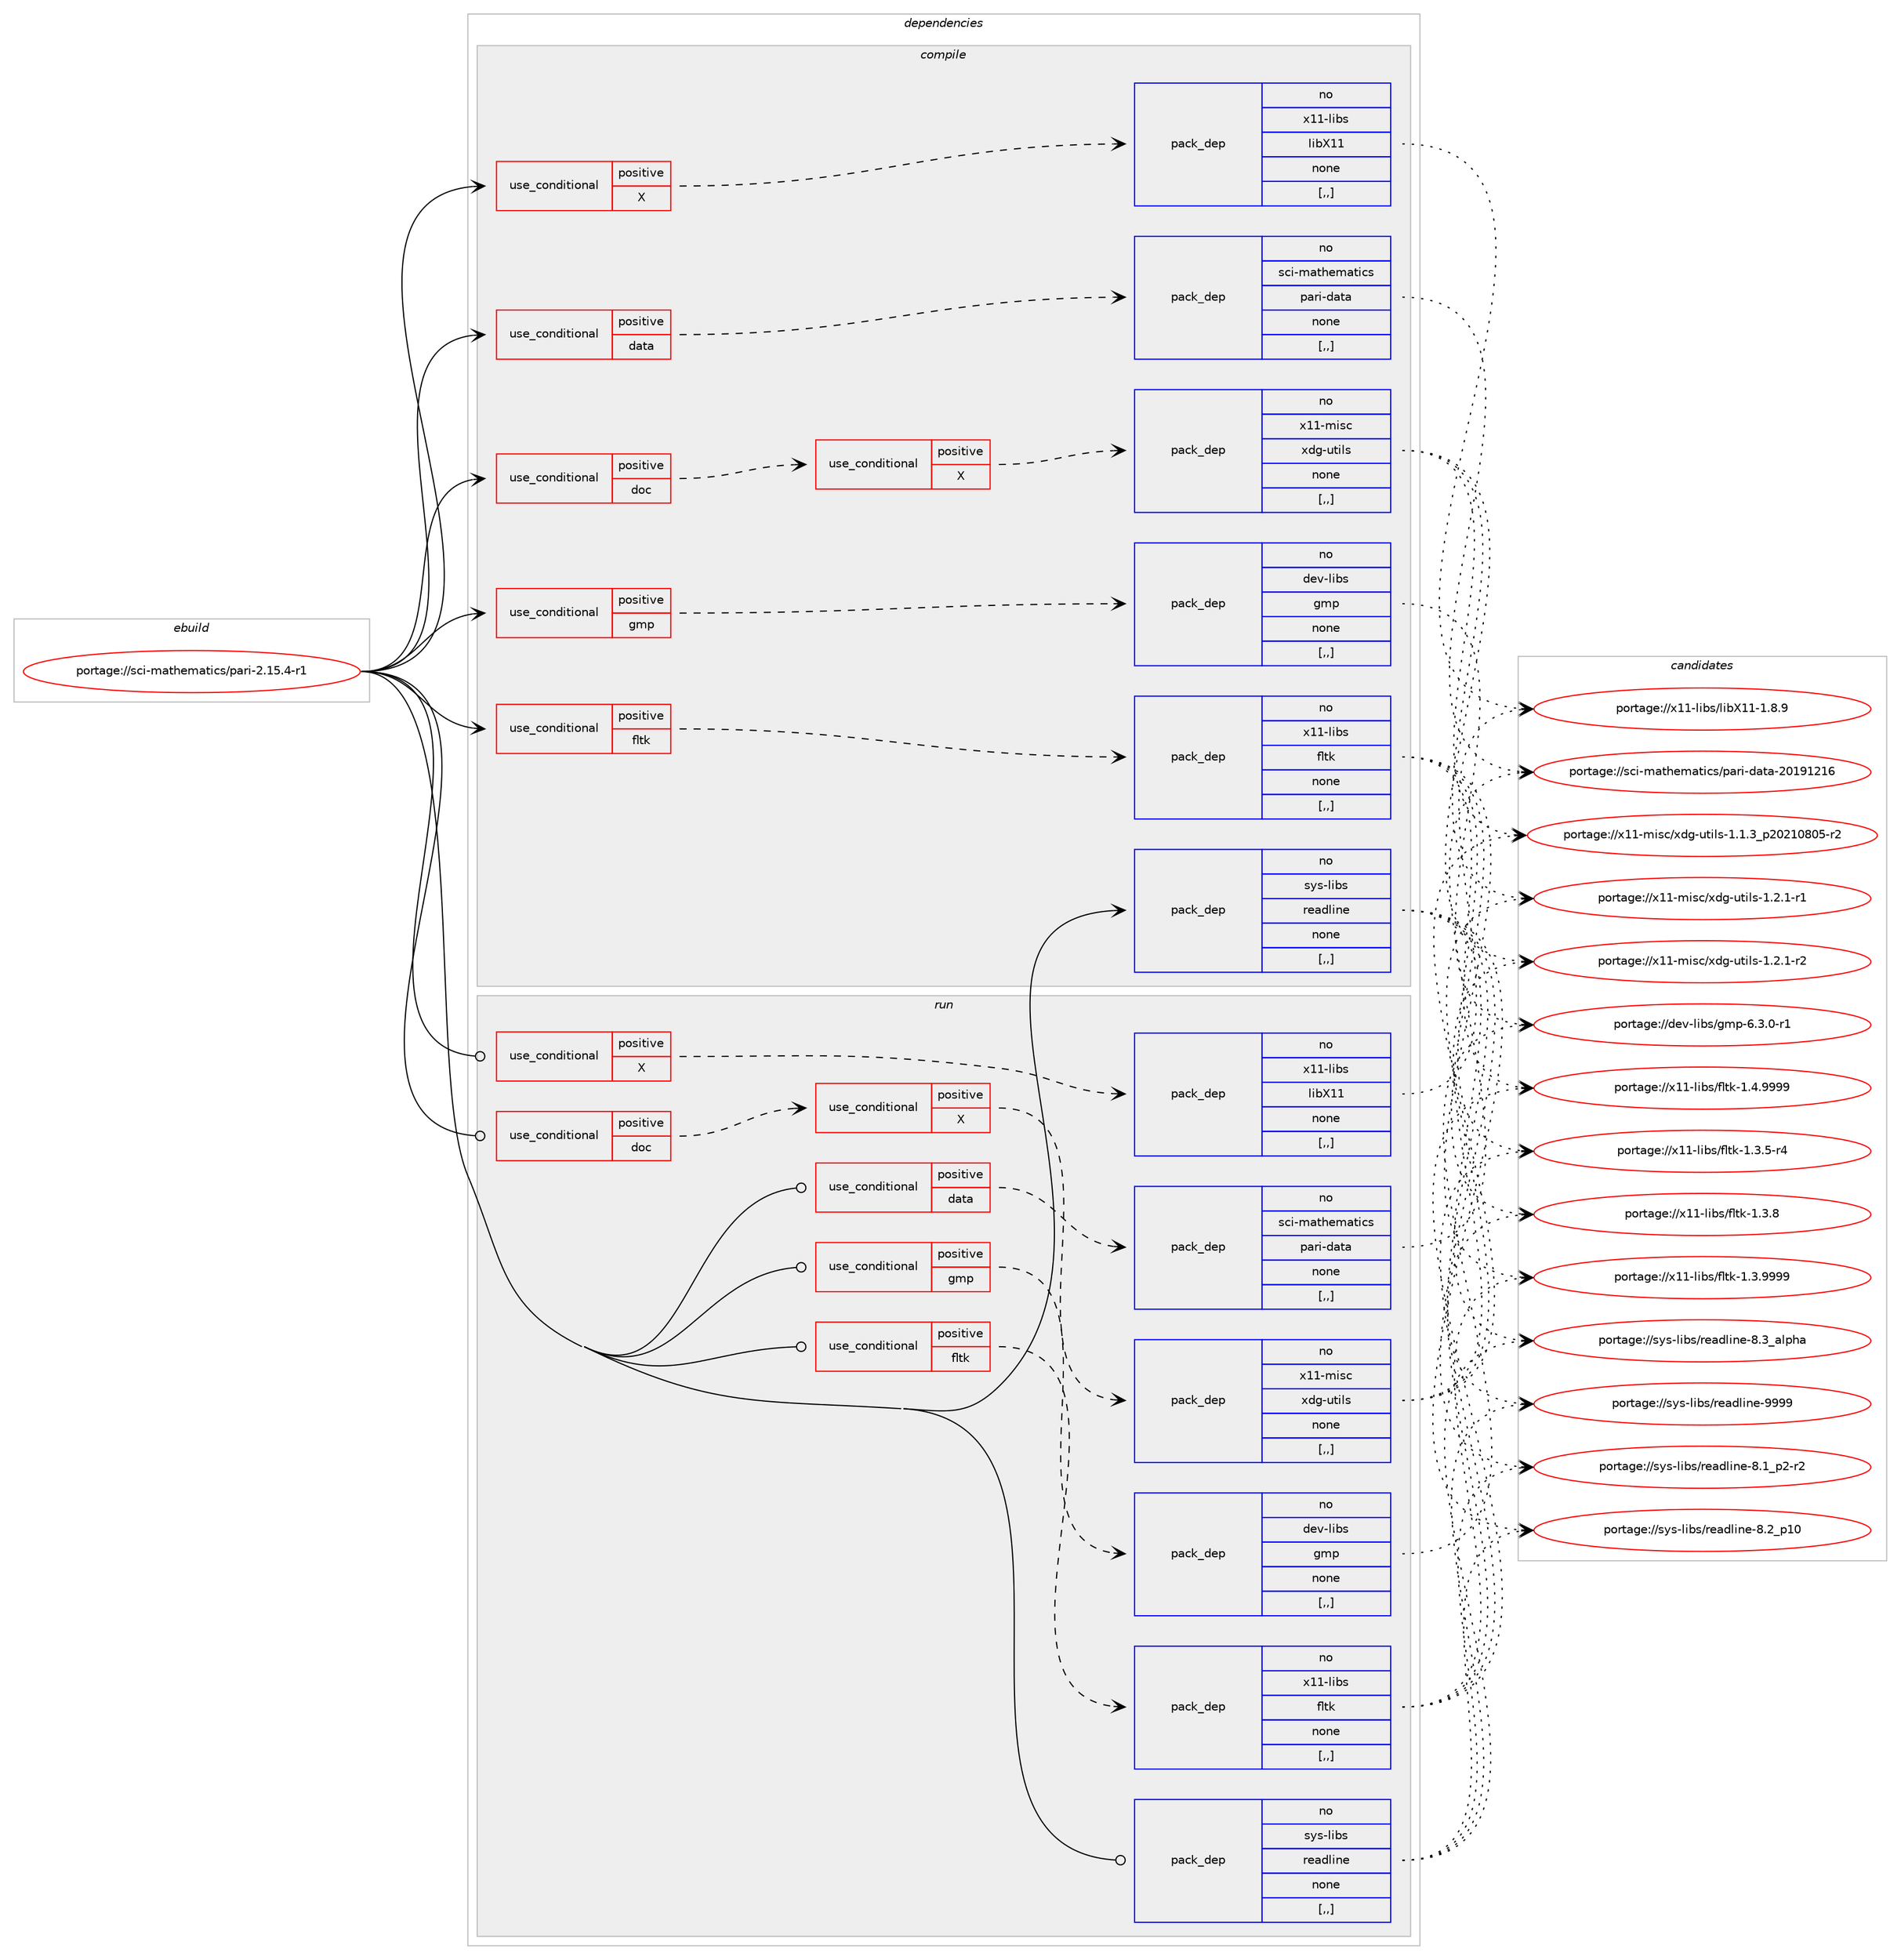 digraph prolog {

# *************
# Graph options
# *************

newrank=true;
concentrate=true;
compound=true;
graph [rankdir=LR,fontname=Helvetica,fontsize=10,ranksep=1.5];#, ranksep=2.5, nodesep=0.2];
edge  [arrowhead=vee];
node  [fontname=Helvetica,fontsize=10];

# **********
# The ebuild
# **********

subgraph cluster_leftcol {
color=gray;
rank=same;
label=<<i>ebuild</i>>;
id [label="portage://sci-mathematics/pari-2.15.4-r1", color=red, width=4, href="../sci-mathematics/pari-2.15.4-r1.svg"];
}

# ****************
# The dependencies
# ****************

subgraph cluster_midcol {
color=gray;
label=<<i>dependencies</i>>;
subgraph cluster_compile {
fillcolor="#eeeeee";
style=filled;
label=<<i>compile</i>>;
subgraph cond105754 {
dependency399291 [label=<<TABLE BORDER="0" CELLBORDER="1" CELLSPACING="0" CELLPADDING="4"><TR><TD ROWSPAN="3" CELLPADDING="10">use_conditional</TD></TR><TR><TD>positive</TD></TR><TR><TD>X</TD></TR></TABLE>>, shape=none, color=red];
subgraph pack290719 {
dependency399292 [label=<<TABLE BORDER="0" CELLBORDER="1" CELLSPACING="0" CELLPADDING="4" WIDTH="220"><TR><TD ROWSPAN="6" CELLPADDING="30">pack_dep</TD></TR><TR><TD WIDTH="110">no</TD></TR><TR><TD>x11-libs</TD></TR><TR><TD>libX11</TD></TR><TR><TD>none</TD></TR><TR><TD>[,,]</TD></TR></TABLE>>, shape=none, color=blue];
}
dependency399291:e -> dependency399292:w [weight=20,style="dashed",arrowhead="vee"];
}
id:e -> dependency399291:w [weight=20,style="solid",arrowhead="vee"];
subgraph cond105755 {
dependency399293 [label=<<TABLE BORDER="0" CELLBORDER="1" CELLSPACING="0" CELLPADDING="4"><TR><TD ROWSPAN="3" CELLPADDING="10">use_conditional</TD></TR><TR><TD>positive</TD></TR><TR><TD>data</TD></TR></TABLE>>, shape=none, color=red];
subgraph pack290720 {
dependency399294 [label=<<TABLE BORDER="0" CELLBORDER="1" CELLSPACING="0" CELLPADDING="4" WIDTH="220"><TR><TD ROWSPAN="6" CELLPADDING="30">pack_dep</TD></TR><TR><TD WIDTH="110">no</TD></TR><TR><TD>sci-mathematics</TD></TR><TR><TD>pari-data</TD></TR><TR><TD>none</TD></TR><TR><TD>[,,]</TD></TR></TABLE>>, shape=none, color=blue];
}
dependency399293:e -> dependency399294:w [weight=20,style="dashed",arrowhead="vee"];
}
id:e -> dependency399293:w [weight=20,style="solid",arrowhead="vee"];
subgraph cond105756 {
dependency399295 [label=<<TABLE BORDER="0" CELLBORDER="1" CELLSPACING="0" CELLPADDING="4"><TR><TD ROWSPAN="3" CELLPADDING="10">use_conditional</TD></TR><TR><TD>positive</TD></TR><TR><TD>doc</TD></TR></TABLE>>, shape=none, color=red];
subgraph cond105757 {
dependency399296 [label=<<TABLE BORDER="0" CELLBORDER="1" CELLSPACING="0" CELLPADDING="4"><TR><TD ROWSPAN="3" CELLPADDING="10">use_conditional</TD></TR><TR><TD>positive</TD></TR><TR><TD>X</TD></TR></TABLE>>, shape=none, color=red];
subgraph pack290721 {
dependency399297 [label=<<TABLE BORDER="0" CELLBORDER="1" CELLSPACING="0" CELLPADDING="4" WIDTH="220"><TR><TD ROWSPAN="6" CELLPADDING="30">pack_dep</TD></TR><TR><TD WIDTH="110">no</TD></TR><TR><TD>x11-misc</TD></TR><TR><TD>xdg-utils</TD></TR><TR><TD>none</TD></TR><TR><TD>[,,]</TD></TR></TABLE>>, shape=none, color=blue];
}
dependency399296:e -> dependency399297:w [weight=20,style="dashed",arrowhead="vee"];
}
dependency399295:e -> dependency399296:w [weight=20,style="dashed",arrowhead="vee"];
}
id:e -> dependency399295:w [weight=20,style="solid",arrowhead="vee"];
subgraph cond105758 {
dependency399298 [label=<<TABLE BORDER="0" CELLBORDER="1" CELLSPACING="0" CELLPADDING="4"><TR><TD ROWSPAN="3" CELLPADDING="10">use_conditional</TD></TR><TR><TD>positive</TD></TR><TR><TD>fltk</TD></TR></TABLE>>, shape=none, color=red];
subgraph pack290722 {
dependency399299 [label=<<TABLE BORDER="0" CELLBORDER="1" CELLSPACING="0" CELLPADDING="4" WIDTH="220"><TR><TD ROWSPAN="6" CELLPADDING="30">pack_dep</TD></TR><TR><TD WIDTH="110">no</TD></TR><TR><TD>x11-libs</TD></TR><TR><TD>fltk</TD></TR><TR><TD>none</TD></TR><TR><TD>[,,]</TD></TR></TABLE>>, shape=none, color=blue];
}
dependency399298:e -> dependency399299:w [weight=20,style="dashed",arrowhead="vee"];
}
id:e -> dependency399298:w [weight=20,style="solid",arrowhead="vee"];
subgraph cond105759 {
dependency399300 [label=<<TABLE BORDER="0" CELLBORDER="1" CELLSPACING="0" CELLPADDING="4"><TR><TD ROWSPAN="3" CELLPADDING="10">use_conditional</TD></TR><TR><TD>positive</TD></TR><TR><TD>gmp</TD></TR></TABLE>>, shape=none, color=red];
subgraph pack290723 {
dependency399301 [label=<<TABLE BORDER="0" CELLBORDER="1" CELLSPACING="0" CELLPADDING="4" WIDTH="220"><TR><TD ROWSPAN="6" CELLPADDING="30">pack_dep</TD></TR><TR><TD WIDTH="110">no</TD></TR><TR><TD>dev-libs</TD></TR><TR><TD>gmp</TD></TR><TR><TD>none</TD></TR><TR><TD>[,,]</TD></TR></TABLE>>, shape=none, color=blue];
}
dependency399300:e -> dependency399301:w [weight=20,style="dashed",arrowhead="vee"];
}
id:e -> dependency399300:w [weight=20,style="solid",arrowhead="vee"];
subgraph pack290724 {
dependency399302 [label=<<TABLE BORDER="0" CELLBORDER="1" CELLSPACING="0" CELLPADDING="4" WIDTH="220"><TR><TD ROWSPAN="6" CELLPADDING="30">pack_dep</TD></TR><TR><TD WIDTH="110">no</TD></TR><TR><TD>sys-libs</TD></TR><TR><TD>readline</TD></TR><TR><TD>none</TD></TR><TR><TD>[,,]</TD></TR></TABLE>>, shape=none, color=blue];
}
id:e -> dependency399302:w [weight=20,style="solid",arrowhead="vee"];
}
subgraph cluster_compileandrun {
fillcolor="#eeeeee";
style=filled;
label=<<i>compile and run</i>>;
}
subgraph cluster_run {
fillcolor="#eeeeee";
style=filled;
label=<<i>run</i>>;
subgraph cond105760 {
dependency399303 [label=<<TABLE BORDER="0" CELLBORDER="1" CELLSPACING="0" CELLPADDING="4"><TR><TD ROWSPAN="3" CELLPADDING="10">use_conditional</TD></TR><TR><TD>positive</TD></TR><TR><TD>X</TD></TR></TABLE>>, shape=none, color=red];
subgraph pack290725 {
dependency399304 [label=<<TABLE BORDER="0" CELLBORDER="1" CELLSPACING="0" CELLPADDING="4" WIDTH="220"><TR><TD ROWSPAN="6" CELLPADDING="30">pack_dep</TD></TR><TR><TD WIDTH="110">no</TD></TR><TR><TD>x11-libs</TD></TR><TR><TD>libX11</TD></TR><TR><TD>none</TD></TR><TR><TD>[,,]</TD></TR></TABLE>>, shape=none, color=blue];
}
dependency399303:e -> dependency399304:w [weight=20,style="dashed",arrowhead="vee"];
}
id:e -> dependency399303:w [weight=20,style="solid",arrowhead="odot"];
subgraph cond105761 {
dependency399305 [label=<<TABLE BORDER="0" CELLBORDER="1" CELLSPACING="0" CELLPADDING="4"><TR><TD ROWSPAN="3" CELLPADDING="10">use_conditional</TD></TR><TR><TD>positive</TD></TR><TR><TD>data</TD></TR></TABLE>>, shape=none, color=red];
subgraph pack290726 {
dependency399306 [label=<<TABLE BORDER="0" CELLBORDER="1" CELLSPACING="0" CELLPADDING="4" WIDTH="220"><TR><TD ROWSPAN="6" CELLPADDING="30">pack_dep</TD></TR><TR><TD WIDTH="110">no</TD></TR><TR><TD>sci-mathematics</TD></TR><TR><TD>pari-data</TD></TR><TR><TD>none</TD></TR><TR><TD>[,,]</TD></TR></TABLE>>, shape=none, color=blue];
}
dependency399305:e -> dependency399306:w [weight=20,style="dashed",arrowhead="vee"];
}
id:e -> dependency399305:w [weight=20,style="solid",arrowhead="odot"];
subgraph cond105762 {
dependency399307 [label=<<TABLE BORDER="0" CELLBORDER="1" CELLSPACING="0" CELLPADDING="4"><TR><TD ROWSPAN="3" CELLPADDING="10">use_conditional</TD></TR><TR><TD>positive</TD></TR><TR><TD>doc</TD></TR></TABLE>>, shape=none, color=red];
subgraph cond105763 {
dependency399308 [label=<<TABLE BORDER="0" CELLBORDER="1" CELLSPACING="0" CELLPADDING="4"><TR><TD ROWSPAN="3" CELLPADDING="10">use_conditional</TD></TR><TR><TD>positive</TD></TR><TR><TD>X</TD></TR></TABLE>>, shape=none, color=red];
subgraph pack290727 {
dependency399309 [label=<<TABLE BORDER="0" CELLBORDER="1" CELLSPACING="0" CELLPADDING="4" WIDTH="220"><TR><TD ROWSPAN="6" CELLPADDING="30">pack_dep</TD></TR><TR><TD WIDTH="110">no</TD></TR><TR><TD>x11-misc</TD></TR><TR><TD>xdg-utils</TD></TR><TR><TD>none</TD></TR><TR><TD>[,,]</TD></TR></TABLE>>, shape=none, color=blue];
}
dependency399308:e -> dependency399309:w [weight=20,style="dashed",arrowhead="vee"];
}
dependency399307:e -> dependency399308:w [weight=20,style="dashed",arrowhead="vee"];
}
id:e -> dependency399307:w [weight=20,style="solid",arrowhead="odot"];
subgraph cond105764 {
dependency399310 [label=<<TABLE BORDER="0" CELLBORDER="1" CELLSPACING="0" CELLPADDING="4"><TR><TD ROWSPAN="3" CELLPADDING="10">use_conditional</TD></TR><TR><TD>positive</TD></TR><TR><TD>fltk</TD></TR></TABLE>>, shape=none, color=red];
subgraph pack290728 {
dependency399311 [label=<<TABLE BORDER="0" CELLBORDER="1" CELLSPACING="0" CELLPADDING="4" WIDTH="220"><TR><TD ROWSPAN="6" CELLPADDING="30">pack_dep</TD></TR><TR><TD WIDTH="110">no</TD></TR><TR><TD>x11-libs</TD></TR><TR><TD>fltk</TD></TR><TR><TD>none</TD></TR><TR><TD>[,,]</TD></TR></TABLE>>, shape=none, color=blue];
}
dependency399310:e -> dependency399311:w [weight=20,style="dashed",arrowhead="vee"];
}
id:e -> dependency399310:w [weight=20,style="solid",arrowhead="odot"];
subgraph cond105765 {
dependency399312 [label=<<TABLE BORDER="0" CELLBORDER="1" CELLSPACING="0" CELLPADDING="4"><TR><TD ROWSPAN="3" CELLPADDING="10">use_conditional</TD></TR><TR><TD>positive</TD></TR><TR><TD>gmp</TD></TR></TABLE>>, shape=none, color=red];
subgraph pack290729 {
dependency399313 [label=<<TABLE BORDER="0" CELLBORDER="1" CELLSPACING="0" CELLPADDING="4" WIDTH="220"><TR><TD ROWSPAN="6" CELLPADDING="30">pack_dep</TD></TR><TR><TD WIDTH="110">no</TD></TR><TR><TD>dev-libs</TD></TR><TR><TD>gmp</TD></TR><TR><TD>none</TD></TR><TR><TD>[,,]</TD></TR></TABLE>>, shape=none, color=blue];
}
dependency399312:e -> dependency399313:w [weight=20,style="dashed",arrowhead="vee"];
}
id:e -> dependency399312:w [weight=20,style="solid",arrowhead="odot"];
subgraph pack290730 {
dependency399314 [label=<<TABLE BORDER="0" CELLBORDER="1" CELLSPACING="0" CELLPADDING="4" WIDTH="220"><TR><TD ROWSPAN="6" CELLPADDING="30">pack_dep</TD></TR><TR><TD WIDTH="110">no</TD></TR><TR><TD>sys-libs</TD></TR><TR><TD>readline</TD></TR><TR><TD>none</TD></TR><TR><TD>[,,]</TD></TR></TABLE>>, shape=none, color=blue];
}
id:e -> dependency399314:w [weight=20,style="solid",arrowhead="odot"];
}
}

# **************
# The candidates
# **************

subgraph cluster_choices {
rank=same;
color=gray;
label=<<i>candidates</i>>;

subgraph choice290719 {
color=black;
nodesep=1;
choice120494945108105981154710810598884949454946564657 [label="portage://x11-libs/libX11-1.8.9", color=red, width=4,href="../x11-libs/libX11-1.8.9.svg"];
dependency399292:e -> choice120494945108105981154710810598884949454946564657:w [style=dotted,weight="100"];
}
subgraph choice290720 {
color=black;
nodesep=1;
choice11599105451099711610410110997116105991154711297114105451009711697455048495749504954 [label="portage://sci-mathematics/pari-data-20191216", color=red, width=4,href="../sci-mathematics/pari-data-20191216.svg"];
dependency399294:e -> choice11599105451099711610410110997116105991154711297114105451009711697455048495749504954:w [style=dotted,weight="100"];
}
subgraph choice290721 {
color=black;
nodesep=1;
choice1204949451091051159947120100103451171161051081154549464946519511250485049485648534511450 [label="portage://x11-misc/xdg-utils-1.1.3_p20210805-r2", color=red, width=4,href="../x11-misc/xdg-utils-1.1.3_p20210805-r2.svg"];
choice1204949451091051159947120100103451171161051081154549465046494511449 [label="portage://x11-misc/xdg-utils-1.2.1-r1", color=red, width=4,href="../x11-misc/xdg-utils-1.2.1-r1.svg"];
choice1204949451091051159947120100103451171161051081154549465046494511450 [label="portage://x11-misc/xdg-utils-1.2.1-r2", color=red, width=4,href="../x11-misc/xdg-utils-1.2.1-r2.svg"];
dependency399297:e -> choice1204949451091051159947120100103451171161051081154549464946519511250485049485648534511450:w [style=dotted,weight="100"];
dependency399297:e -> choice1204949451091051159947120100103451171161051081154549465046494511449:w [style=dotted,weight="100"];
dependency399297:e -> choice1204949451091051159947120100103451171161051081154549465046494511450:w [style=dotted,weight="100"];
}
subgraph choice290722 {
color=black;
nodesep=1;
choice12049494510810598115471021081161074549465146534511452 [label="portage://x11-libs/fltk-1.3.5-r4", color=red, width=4,href="../x11-libs/fltk-1.3.5-r4.svg"];
choice1204949451081059811547102108116107454946514656 [label="portage://x11-libs/fltk-1.3.8", color=red, width=4,href="../x11-libs/fltk-1.3.8.svg"];
choice1204949451081059811547102108116107454946514657575757 [label="portage://x11-libs/fltk-1.3.9999", color=red, width=4,href="../x11-libs/fltk-1.3.9999.svg"];
choice1204949451081059811547102108116107454946524657575757 [label="portage://x11-libs/fltk-1.4.9999", color=red, width=4,href="../x11-libs/fltk-1.4.9999.svg"];
dependency399299:e -> choice12049494510810598115471021081161074549465146534511452:w [style=dotted,weight="100"];
dependency399299:e -> choice1204949451081059811547102108116107454946514656:w [style=dotted,weight="100"];
dependency399299:e -> choice1204949451081059811547102108116107454946514657575757:w [style=dotted,weight="100"];
dependency399299:e -> choice1204949451081059811547102108116107454946524657575757:w [style=dotted,weight="100"];
}
subgraph choice290723 {
color=black;
nodesep=1;
choice1001011184510810598115471031091124554465146484511449 [label="portage://dev-libs/gmp-6.3.0-r1", color=red, width=4,href="../dev-libs/gmp-6.3.0-r1.svg"];
dependency399301:e -> choice1001011184510810598115471031091124554465146484511449:w [style=dotted,weight="100"];
}
subgraph choice290724 {
color=black;
nodesep=1;
choice115121115451081059811547114101971001081051101014556464995112504511450 [label="portage://sys-libs/readline-8.1_p2-r2", color=red, width=4,href="../sys-libs/readline-8.1_p2-r2.svg"];
choice1151211154510810598115471141019710010810511010145564650951124948 [label="portage://sys-libs/readline-8.2_p10", color=red, width=4,href="../sys-libs/readline-8.2_p10.svg"];
choice1151211154510810598115471141019710010810511010145564651959710811210497 [label="portage://sys-libs/readline-8.3_alpha", color=red, width=4,href="../sys-libs/readline-8.3_alpha.svg"];
choice115121115451081059811547114101971001081051101014557575757 [label="portage://sys-libs/readline-9999", color=red, width=4,href="../sys-libs/readline-9999.svg"];
dependency399302:e -> choice115121115451081059811547114101971001081051101014556464995112504511450:w [style=dotted,weight="100"];
dependency399302:e -> choice1151211154510810598115471141019710010810511010145564650951124948:w [style=dotted,weight="100"];
dependency399302:e -> choice1151211154510810598115471141019710010810511010145564651959710811210497:w [style=dotted,weight="100"];
dependency399302:e -> choice115121115451081059811547114101971001081051101014557575757:w [style=dotted,weight="100"];
}
subgraph choice290725 {
color=black;
nodesep=1;
choice120494945108105981154710810598884949454946564657 [label="portage://x11-libs/libX11-1.8.9", color=red, width=4,href="../x11-libs/libX11-1.8.9.svg"];
dependency399304:e -> choice120494945108105981154710810598884949454946564657:w [style=dotted,weight="100"];
}
subgraph choice290726 {
color=black;
nodesep=1;
choice11599105451099711610410110997116105991154711297114105451009711697455048495749504954 [label="portage://sci-mathematics/pari-data-20191216", color=red, width=4,href="../sci-mathematics/pari-data-20191216.svg"];
dependency399306:e -> choice11599105451099711610410110997116105991154711297114105451009711697455048495749504954:w [style=dotted,weight="100"];
}
subgraph choice290727 {
color=black;
nodesep=1;
choice1204949451091051159947120100103451171161051081154549464946519511250485049485648534511450 [label="portage://x11-misc/xdg-utils-1.1.3_p20210805-r2", color=red, width=4,href="../x11-misc/xdg-utils-1.1.3_p20210805-r2.svg"];
choice1204949451091051159947120100103451171161051081154549465046494511449 [label="portage://x11-misc/xdg-utils-1.2.1-r1", color=red, width=4,href="../x11-misc/xdg-utils-1.2.1-r1.svg"];
choice1204949451091051159947120100103451171161051081154549465046494511450 [label="portage://x11-misc/xdg-utils-1.2.1-r2", color=red, width=4,href="../x11-misc/xdg-utils-1.2.1-r2.svg"];
dependency399309:e -> choice1204949451091051159947120100103451171161051081154549464946519511250485049485648534511450:w [style=dotted,weight="100"];
dependency399309:e -> choice1204949451091051159947120100103451171161051081154549465046494511449:w [style=dotted,weight="100"];
dependency399309:e -> choice1204949451091051159947120100103451171161051081154549465046494511450:w [style=dotted,weight="100"];
}
subgraph choice290728 {
color=black;
nodesep=1;
choice12049494510810598115471021081161074549465146534511452 [label="portage://x11-libs/fltk-1.3.5-r4", color=red, width=4,href="../x11-libs/fltk-1.3.5-r4.svg"];
choice1204949451081059811547102108116107454946514656 [label="portage://x11-libs/fltk-1.3.8", color=red, width=4,href="../x11-libs/fltk-1.3.8.svg"];
choice1204949451081059811547102108116107454946514657575757 [label="portage://x11-libs/fltk-1.3.9999", color=red, width=4,href="../x11-libs/fltk-1.3.9999.svg"];
choice1204949451081059811547102108116107454946524657575757 [label="portage://x11-libs/fltk-1.4.9999", color=red, width=4,href="../x11-libs/fltk-1.4.9999.svg"];
dependency399311:e -> choice12049494510810598115471021081161074549465146534511452:w [style=dotted,weight="100"];
dependency399311:e -> choice1204949451081059811547102108116107454946514656:w [style=dotted,weight="100"];
dependency399311:e -> choice1204949451081059811547102108116107454946514657575757:w [style=dotted,weight="100"];
dependency399311:e -> choice1204949451081059811547102108116107454946524657575757:w [style=dotted,weight="100"];
}
subgraph choice290729 {
color=black;
nodesep=1;
choice1001011184510810598115471031091124554465146484511449 [label="portage://dev-libs/gmp-6.3.0-r1", color=red, width=4,href="../dev-libs/gmp-6.3.0-r1.svg"];
dependency399313:e -> choice1001011184510810598115471031091124554465146484511449:w [style=dotted,weight="100"];
}
subgraph choice290730 {
color=black;
nodesep=1;
choice115121115451081059811547114101971001081051101014556464995112504511450 [label="portage://sys-libs/readline-8.1_p2-r2", color=red, width=4,href="../sys-libs/readline-8.1_p2-r2.svg"];
choice1151211154510810598115471141019710010810511010145564650951124948 [label="portage://sys-libs/readline-8.2_p10", color=red, width=4,href="../sys-libs/readline-8.2_p10.svg"];
choice1151211154510810598115471141019710010810511010145564651959710811210497 [label="portage://sys-libs/readline-8.3_alpha", color=red, width=4,href="../sys-libs/readline-8.3_alpha.svg"];
choice115121115451081059811547114101971001081051101014557575757 [label="portage://sys-libs/readline-9999", color=red, width=4,href="../sys-libs/readline-9999.svg"];
dependency399314:e -> choice115121115451081059811547114101971001081051101014556464995112504511450:w [style=dotted,weight="100"];
dependency399314:e -> choice1151211154510810598115471141019710010810511010145564650951124948:w [style=dotted,weight="100"];
dependency399314:e -> choice1151211154510810598115471141019710010810511010145564651959710811210497:w [style=dotted,weight="100"];
dependency399314:e -> choice115121115451081059811547114101971001081051101014557575757:w [style=dotted,weight="100"];
}
}

}
